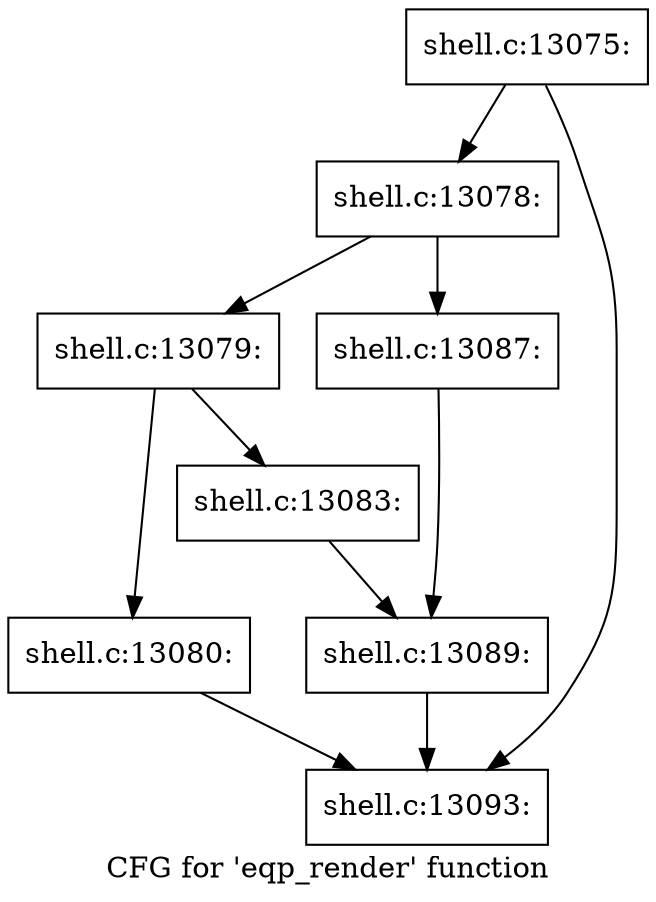 digraph "CFG for 'eqp_render' function" {
	label="CFG for 'eqp_render' function";

	Node0x56027668fd60 [shape=record,label="{shell.c:13075:}"];
	Node0x56027668fd60 -> Node0x560277395d50;
	Node0x56027668fd60 -> Node0x560277394230;
	Node0x560277395d50 [shape=record,label="{shell.c:13078:}"];
	Node0x560277395d50 -> Node0x560277396d00;
	Node0x560277395d50 -> Node0x560277396da0;
	Node0x560277396d00 [shape=record,label="{shell.c:13079:}"];
	Node0x560277396d00 -> Node0x560277397400;
	Node0x560277396d00 -> Node0x560277397450;
	Node0x560277397400 [shape=record,label="{shell.c:13080:}"];
	Node0x560277397400 -> Node0x560277394230;
	Node0x560277397450 [shape=record,label="{shell.c:13083:}"];
	Node0x560277397450 -> Node0x560277396d50;
	Node0x560277396da0 [shape=record,label="{shell.c:13087:}"];
	Node0x560277396da0 -> Node0x560277396d50;
	Node0x560277396d50 [shape=record,label="{shell.c:13089:}"];
	Node0x560277396d50 -> Node0x560277394230;
	Node0x560277394230 [shape=record,label="{shell.c:13093:}"];
}
